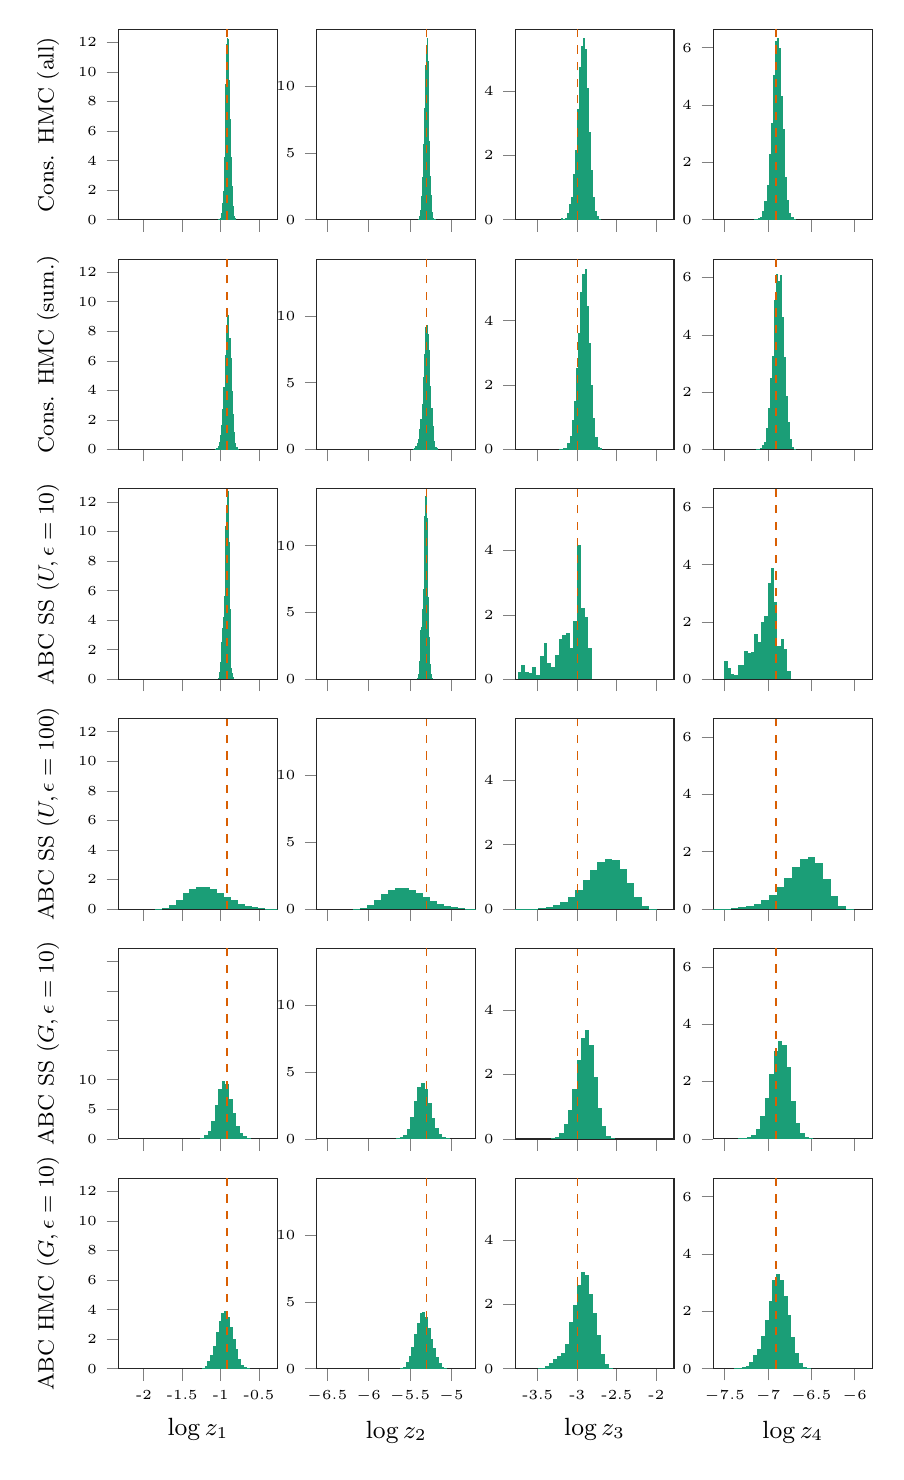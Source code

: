 % This file was created by matplotlib2tikz v0.6.11.
\begin{tikzpicture}

\definecolor{color1}{rgb}{0.851,0.373,0.008}
\definecolor{color0}{rgb}{0.106,0.62,0.467}

\begin{groupplot}[group style={group size=4 by 6, horizontal sep=5mm, vertical sep=5mm}, height=40mm, width=36mm]
\nextgroupplot[
ylabel={\footnotesize Cons. HMC (all)},
xmin=-2.33, xmax=-0.258,
ymin=0, ymax=12.878,
xtick={-2.5,-2,-1.5,-1,-0.5,0},
xticklabels={},
ytick={0,2,4,6,8,10,12,14},
yticklabels={0,2,4,6,8,10,12,14},
tick align=outside,
tick pos=left,
x grid style={white!80.0!black},
y grid style={white!80.0!black},
axis line style={lightgray!20.0!black},
every tick label/.append style={font=\tiny}
]
\draw[fill=color0,draw opacity=0] (axis cs:-1.031,0) rectangle (axis cs:-1.019,0.017);
\draw[fill=color0,draw opacity=0] (axis cs:-1.019,0) rectangle (axis cs:-1.007,0.042);
\draw[fill=color0,draw opacity=0] (axis cs:-1.007,0) rectangle (axis cs:-0.995,0.118);
\draw[fill=color0,draw opacity=0] (axis cs:-0.995,0) rectangle (axis cs:-0.983,0.454);
\draw[fill=color0,draw opacity=0] (axis cs:-0.983,0) rectangle (axis cs:-0.971,1.126);
\draw[fill=color0,draw opacity=0] (axis cs:-0.971,0) rectangle (axis cs:-0.959,1.908);
\draw[fill=color0,draw opacity=0] (axis cs:-0.959,0) rectangle (axis cs:-0.947,4.211);
\draw[fill=color0,draw opacity=0] (axis cs:-0.947,0) rectangle (axis cs:-0.935,6.422);
\draw[fill=color0,draw opacity=0] (axis cs:-0.935,0) rectangle (axis cs:-0.924,9.205);
\draw[fill=color0,draw opacity=0] (axis cs:-0.924,0) rectangle (axis cs:-0.912,11.886);
\draw[fill=color0,draw opacity=0] (axis cs:-0.912,0) rectangle (axis cs:-0.9,12.265);
\draw[fill=color0,draw opacity=0] (axis cs:-0.9,0) rectangle (axis cs:-0.888,12.197);
\draw[fill=color0,draw opacity=0] (axis cs:-0.888,0) rectangle (axis cs:-0.876,9.465);
\draw[fill=color0,draw opacity=0] (axis cs:-0.876,0) rectangle (axis cs:-0.864,6.826);
\draw[fill=color0,draw opacity=0] (axis cs:-0.864,0) rectangle (axis cs:-0.852,4.27);
\draw[fill=color0,draw opacity=0] (axis cs:-0.852,0) rectangle (axis cs:-0.84,2.295);
\draw[fill=color0,draw opacity=0] (axis cs:-0.84,0) rectangle (axis cs:-0.828,0.925);
\draw[fill=color0,draw opacity=0] (axis cs:-0.828,0) rectangle (axis cs:-0.816,0.277);
\draw[fill=color0,draw opacity=0] (axis cs:-0.816,0) rectangle (axis cs:-0.805,0.101);
\draw[fill=color0,draw opacity=0] (axis cs:-0.805,0) rectangle (axis cs:-0.793,0.05);
\addplot [semithick, color1, dashed, forget plot]
table {%
-0.916 0
-0.916 12.878
};
\nextgroupplot[
xmin=-6.625, xmax=-4.705,
ymin=0, ymax=14.241,
xtick={-7,-6.5,-6,-5.5,-5,-4.5},
xticklabels={},
tick align=outside,
tick pos=left,
x grid style={white!80.0!black},
axis line style={lightgray!20.0!black},
every tick label/.append style={font=\tiny}
]
\draw[fill=color0,draw opacity=0] (axis cs:-5.408,0) rectangle (axis cs:-5.397,0.027);
\draw[fill=color0,draw opacity=0] (axis cs:-5.397,0) rectangle (axis cs:-5.386,0.082);
\draw[fill=color0,draw opacity=0] (axis cs:-5.386,0) rectangle (axis cs:-5.375,0.281);
\draw[fill=color0,draw opacity=0] (axis cs:-5.375,0) rectangle (axis cs:-5.364,0.708);
\draw[fill=color0,draw opacity=0] (axis cs:-5.364,0) rectangle (axis cs:-5.353,1.743);
\draw[fill=color0,draw opacity=0] (axis cs:-5.353,0) rectangle (axis cs:-5.342,3.168);
\draw[fill=color0,draw opacity=0] (axis cs:-5.342,0) rectangle (axis cs:-5.331,5.638);
\draw[fill=color0,draw opacity=0] (axis cs:-5.331,0) rectangle (axis cs:-5.32,8.361);
\draw[fill=color0,draw opacity=0] (axis cs:-5.32,0) rectangle (axis cs:-5.309,11.584);
\draw[fill=color0,draw opacity=0] (axis cs:-5.309,0) rectangle (axis cs:-5.298,12.946);
\draw[fill=color0,draw opacity=0] (axis cs:-5.298,0) rectangle (axis cs:-5.287,13.563);
\draw[fill=color0,draw opacity=0] (axis cs:-5.287,0) rectangle (axis cs:-5.276,11.856);
\draw[fill=color0,draw opacity=0] (axis cs:-5.276,0) rectangle (axis cs:-5.265,8.951);
\draw[fill=color0,draw opacity=0] (axis cs:-5.265,0) rectangle (axis cs:-5.254,5.901);
\draw[fill=color0,draw opacity=0] (axis cs:-5.254,0) rectangle (axis cs:-5.243,3.277);
\draw[fill=color0,draw opacity=0] (axis cs:-5.243,0) rectangle (axis cs:-5.232,1.861);
\draw[fill=color0,draw opacity=0] (axis cs:-5.232,0) rectangle (axis cs:-5.221,0.599);
\draw[fill=color0,draw opacity=0] (axis cs:-5.221,0) rectangle (axis cs:-5.21,0.145);
\draw[fill=color0,draw opacity=0] (axis cs:-5.21,0) rectangle (axis cs:-5.199,0.064);
\draw[fill=color0,draw opacity=0] (axis cs:-5.199,0) rectangle (axis cs:-5.188,0.027);
\addplot [semithick, color1, dashed, forget plot]
table {%
-5.298 0
-5.298 14.241
};
\nextgroupplot[
xmin=-3.786, xmax=-1.775,
ymin=0, ymax=5.913,
xtick={-4,-3.5,-3,-2.5,-2,-1.5},
xticklabels={},
tick align=outside,
tick pos=left,
x grid style={white!80.0!black},
axis line style={lightgray!20.0!black},
 every tick label/.append style={font=\tiny}
]
\draw[fill=color0,draw opacity=0] (axis cs:-3.21,0) rectangle (axis cs:-3.184,0.039);
\draw[fill=color0,draw opacity=0] (axis cs:-3.184,0) rectangle (axis cs:-3.158,0.035);
\draw[fill=color0,draw opacity=0] (axis cs:-3.158,0) rectangle (axis cs:-3.133,0.043);
\draw[fill=color0,draw opacity=0] (axis cs:-3.133,0) rectangle (axis cs:-3.107,0.211);
\draw[fill=color0,draw opacity=0] (axis cs:-3.107,0) rectangle (axis cs:-3.082,0.477);
\draw[fill=color0,draw opacity=0] (axis cs:-3.082,0) rectangle (axis cs:-3.056,0.703);
\draw[fill=color0,draw opacity=0] (axis cs:-3.056,0) rectangle (axis cs:-3.031,1.427);
\draw[fill=color0,draw opacity=0] (axis cs:-3.031,0) rectangle (axis cs:-3.005,2.161);
\draw[fill=color0,draw opacity=0] (axis cs:-3.005,0) rectangle (axis cs:-2.979,3.432);
\draw[fill=color0,draw opacity=0] (axis cs:-2.979,0) rectangle (axis cs:-2.954,4.745);
\draw[fill=color0,draw opacity=0] (axis cs:-2.954,0) rectangle (axis cs:-2.928,5.393);
\draw[fill=color0,draw opacity=0] (axis cs:-2.928,0) rectangle (axis cs:-2.903,5.632);
\draw[fill=color0,draw opacity=0] (axis cs:-2.903,0) rectangle (axis cs:-2.877,5.288);
\draw[fill=color0,draw opacity=0] (axis cs:-2.877,0) rectangle (axis cs:-2.851,4.1);
\draw[fill=color0,draw opacity=0] (axis cs:-2.851,0) rectangle (axis cs:-2.826,2.736);
\draw[fill=color0,draw opacity=0] (axis cs:-2.826,0) rectangle (axis cs:-2.8,1.552);
\draw[fill=color0,draw opacity=0] (axis cs:-2.8,0) rectangle (axis cs:-2.775,0.692);
\draw[fill=color0,draw opacity=0] (axis cs:-2.775,0) rectangle (axis cs:-2.749,0.274);
\draw[fill=color0,draw opacity=0] (axis cs:-2.749,0) rectangle (axis cs:-2.724,0.117);
\draw[fill=color0,draw opacity=0] (axis cs:-2.724,0) rectangle (axis cs:-2.698,0.027);
\addplot [semithick, color1, dashed, forget plot]
table {%
-2.996 0
-2.996 5.913
};
\nextgroupplot[
xmin=-7.631, xmax=-5.796,
ymin=0, ymax=6.643,
xtick={-8,-7.5,-7,-6.5,-6,-5.5},
xticklabels={},
tick align=outside,
tick pos=left,
x grid style={white!80.0!black},
axis line style={lightgray!20.0!black},
 every tick label/.append style={font=\tiny}
]
\draw[fill=color0,draw opacity=0] (axis cs:-7.161,0) rectangle (axis cs:-7.137,0.012);
\draw[fill=color0,draw opacity=0] (axis cs:-7.137,0) rectangle (axis cs:-7.113,0.021);
\draw[fill=color0,draw opacity=0] (axis cs:-7.113,0) rectangle (axis cs:-7.089,0.058);
\draw[fill=color0,draw opacity=0] (axis cs:-7.089,0) rectangle (axis cs:-7.065,0.108);
\draw[fill=color0,draw opacity=0] (axis cs:-7.065,0) rectangle (axis cs:-7.041,0.291);
\draw[fill=color0,draw opacity=0] (axis cs:-7.041,0) rectangle (axis cs:-7.017,0.666);
\draw[fill=color0,draw opacity=0] (axis cs:-7.017,0) rectangle (axis cs:-6.993,1.199);
\draw[fill=color0,draw opacity=0] (axis cs:-6.993,0) rectangle (axis cs:-6.969,2.293);
\draw[fill=color0,draw opacity=0] (axis cs:-6.969,0) rectangle (axis cs:-6.945,3.371);
\draw[fill=color0,draw opacity=0] (axis cs:-6.945,0) rectangle (axis cs:-6.921,5.053);
\draw[fill=color0,draw opacity=0] (axis cs:-6.921,0) rectangle (axis cs:-6.897,6.222);
\draw[fill=color0,draw opacity=0] (axis cs:-6.897,0) rectangle (axis cs:-6.873,6.326);
\draw[fill=color0,draw opacity=0] (axis cs:-6.873,0) rectangle (axis cs:-6.849,6.002);
\draw[fill=color0,draw opacity=0] (axis cs:-6.849,0) rectangle (axis cs:-6.825,4.304);
\draw[fill=color0,draw opacity=0] (axis cs:-6.825,0) rectangle (axis cs:-6.801,3.163);
\draw[fill=color0,draw opacity=0] (axis cs:-6.801,0) rectangle (axis cs:-6.777,1.486);
\draw[fill=color0,draw opacity=0] (axis cs:-6.777,0) rectangle (axis cs:-6.753,0.703);
\draw[fill=color0,draw opacity=0] (axis cs:-6.753,0) rectangle (axis cs:-6.729,0.246);
\draw[fill=color0,draw opacity=0] (axis cs:-6.729,0) rectangle (axis cs:-6.705,0.083);
\draw[fill=color0,draw opacity=0] (axis cs:-6.705,0) rectangle (axis cs:-6.681,0.012);
\addplot [semithick, color1, dashed, forget plot]
table {%
-6.908 0
-6.908 6.643
};
\nextgroupplot[
ylabel={\footnotesize Cons. HMC (sum.)},
xmin=-2.33, xmax=-0.258,
ymin=0, ymax=12.878,
xtick={-2.5,-2,-1.5,-1,-0.5,0},
xticklabels={},
ytick={0,2,4,6,8,10,12,14},
yticklabels={0,2,4,6,8,10,12,14},
tick align=outside,
tick pos=left,
x grid style={white!80.0!black},
y grid style={white!80.0!black},
axis line style={lightgray!20.0!black},
 every tick label/.append style={font=\tiny}
]
\draw[fill=color0,draw opacity=0] (axis cs:-1.069,0) rectangle (axis cs:-1.053,0.059);
\draw[fill=color0,draw opacity=0] (axis cs:-1.053,0) rectangle (axis cs:-1.038,0.104);
\draw[fill=color0,draw opacity=0] (axis cs:-1.038,0) rectangle (axis cs:-1.023,0.228);
\draw[fill=color0,draw opacity=0] (axis cs:-1.023,0) rectangle (axis cs:-1.007,0.52);
\draw[fill=color0,draw opacity=0] (axis cs:-1.007,0) rectangle (axis cs:-0.992,0.982);
\draw[fill=color0,draw opacity=0] (axis cs:-0.992,0) rectangle (axis cs:-0.976,1.659);
\draw[fill=color0,draw opacity=0] (axis cs:-0.976,0) rectangle (axis cs:-0.961,2.719);
\draw[fill=color0,draw opacity=0] (axis cs:-0.961,0) rectangle (axis cs:-0.946,4.221);
\draw[fill=color0,draw opacity=0] (axis cs:-0.946,0) rectangle (axis cs:-0.93,6.4);
\draw[fill=color0,draw opacity=0] (axis cs:-0.93,0) rectangle (axis cs:-0.915,8.117);
\draw[fill=color0,draw opacity=0] (axis cs:-0.915,0) rectangle (axis cs:-0.9,9.041);
\draw[fill=color0,draw opacity=0] (axis cs:-0.9,0) rectangle (axis cs:-0.884,9.119);
\draw[fill=color0,draw opacity=0] (axis cs:-0.884,0) rectangle (axis cs:-0.869,7.571);
\draw[fill=color0,draw opacity=0] (axis cs:-0.869,0) rectangle (axis cs:-0.854,6.185);
\draw[fill=color0,draw opacity=0] (axis cs:-0.854,0) rectangle (axis cs:-0.838,3.929);
\draw[fill=color0,draw opacity=0] (axis cs:-0.838,0) rectangle (axis cs:-0.823,2.42);
\draw[fill=color0,draw opacity=0] (axis cs:-0.823,0) rectangle (axis cs:-0.807,1.19);
\draw[fill=color0,draw opacity=0] (axis cs:-0.807,0) rectangle (axis cs:-0.792,0.41);
\draw[fill=color0,draw opacity=0] (axis cs:-0.792,0) rectangle (axis cs:-0.777,0.163);
\draw[fill=color0,draw opacity=0] (axis cs:-0.777,0) rectangle (axis cs:-0.761,0.007);
\addplot [semithick, color1, dashed, forget plot]
table {%
-0.916 0
-0.916 12.878
};
\nextgroupplot[
xmin=-6.625, xmax=-4.705,
ymin=0, ymax=14.241,
xtick={-7,-6.5,-6,-5.5,-5,-4.5},
xticklabels={},
tick align=outside,
tick pos=left,
x grid style={white!80.0!black},
axis line style={lightgray!20.0!black},
 every tick label/.append style={font=\tiny}
]
\draw[fill=color0,draw opacity=0] (axis cs:-5.464,0) rectangle (axis cs:-5.449,0.06);
\draw[fill=color0,draw opacity=0] (axis cs:-5.449,0) rectangle (axis cs:-5.434,0.08);
\draw[fill=color0,draw opacity=0] (axis cs:-5.434,0) rectangle (axis cs:-5.419,0.233);
\draw[fill=color0,draw opacity=0] (axis cs:-5.419,0) rectangle (axis cs:-5.404,0.472);
\draw[fill=color0,draw opacity=0] (axis cs:-5.404,0) rectangle (axis cs:-5.389,0.791);
\draw[fill=color0,draw opacity=0] (axis cs:-5.389,0) rectangle (axis cs:-5.374,1.536);
\draw[fill=color0,draw opacity=0] (axis cs:-5.374,0) rectangle (axis cs:-5.359,2.288);
\draw[fill=color0,draw opacity=0] (axis cs:-5.359,0) rectangle (axis cs:-5.344,3.432);
\draw[fill=color0,draw opacity=0] (axis cs:-5.344,0) rectangle (axis cs:-5.329,5.434);
\draw[fill=color0,draw opacity=0] (axis cs:-5.329,0) rectangle (axis cs:-5.314,7.17);
\draw[fill=color0,draw opacity=0] (axis cs:-5.314,0) rectangle (axis cs:-5.299,9.125);
\draw[fill=color0,draw opacity=0] (axis cs:-5.299,0) rectangle (axis cs:-5.284,9.278);
\draw[fill=color0,draw opacity=0] (axis cs:-5.284,0) rectangle (axis cs:-5.269,8.64);
\draw[fill=color0,draw opacity=0] (axis cs:-5.269,0) rectangle (axis cs:-5.254,7.469);
\draw[fill=color0,draw opacity=0] (axis cs:-5.254,0) rectangle (axis cs:-5.239,4.722);
\draw[fill=color0,draw opacity=0] (axis cs:-5.239,0) rectangle (axis cs:-5.224,3.086);
\draw[fill=color0,draw opacity=0] (axis cs:-5.224,0) rectangle (axis cs:-5.208,1.769);
\draw[fill=color0,draw opacity=0] (axis cs:-5.208,0) rectangle (axis cs:-5.193,0.612);
\draw[fill=color0,draw opacity=0] (axis cs:-5.193,0) rectangle (axis cs:-5.178,0.213);
\draw[fill=color0,draw opacity=0] (axis cs:-5.178,0) rectangle (axis cs:-5.163,0.1);
\addplot [semithick, color1, dashed, forget plot]
table {%
-5.298 0
-5.298 14.241
};
\nextgroupplot[
xmin=-3.786, xmax=-1.775,
ymin=0, ymax=5.913,
xtick={-4,-3.5,-3,-2.5,-2,-1.5},
xticklabels={},
tick align=outside,
tick pos=left,
x grid style={white!80.0!black},
axis line style={lightgray!20.0!black},
 every tick label/.append style={font=\tiny}
]
\draw[fill=color0,draw opacity=0] (axis cs:-3.234,0) rectangle (axis cs:-3.207,0.011);
\draw[fill=color0,draw opacity=0] (axis cs:-3.207,0) rectangle (axis cs:-3.179,0.026);
\draw[fill=color0,draw opacity=0] (axis cs:-3.179,0) rectangle (axis cs:-3.152,0.033);
\draw[fill=color0,draw opacity=0] (axis cs:-3.152,0) rectangle (axis cs:-3.125,0.048);
\draw[fill=color0,draw opacity=0] (axis cs:-3.125,0) rectangle (axis cs:-3.097,0.208);
\draw[fill=color0,draw opacity=0] (axis cs:-3.097,0) rectangle (axis cs:-3.07,0.417);
\draw[fill=color0,draw opacity=0] (axis cs:-3.07,0) rectangle (axis cs:-3.043,0.932);
\draw[fill=color0,draw opacity=0] (axis cs:-3.043,0) rectangle (axis cs:-3.015,1.492);
\draw[fill=color0,draw opacity=0] (axis cs:-3.015,0) rectangle (axis cs:-2.988,2.523);
\draw[fill=color0,draw opacity=0] (axis cs:-2.988,0) rectangle (axis cs:-2.961,3.627);
\draw[fill=color0,draw opacity=0] (axis cs:-2.961,0) rectangle (axis cs:-2.933,4.892);
\draw[fill=color0,draw opacity=0] (axis cs:-2.933,0) rectangle (axis cs:-2.906,5.459);
\draw[fill=color0,draw opacity=0] (axis cs:-2.906,0) rectangle (axis cs:-2.879,5.609);
\draw[fill=color0,draw opacity=0] (axis cs:-2.879,0) rectangle (axis cs:-2.851,4.446);
\draw[fill=color0,draw opacity=0] (axis cs:-2.851,0) rectangle (axis cs:-2.824,3.313);
\draw[fill=color0,draw opacity=0] (axis cs:-2.824,0) rectangle (axis cs:-2.797,2.018);
\draw[fill=color0,draw opacity=0] (axis cs:-2.797,0) rectangle (axis cs:-2.769,0.991);
\draw[fill=color0,draw opacity=0] (axis cs:-2.769,0) rectangle (axis cs:-2.742,0.388);
\draw[fill=color0,draw opacity=0] (axis cs:-2.742,0) rectangle (axis cs:-2.715,0.091);
\draw[fill=color0,draw opacity=0] (axis cs:-2.715,0) rectangle (axis cs:-2.687,0.04);
\addplot [semithick, color1, dashed, forget plot]
table {%
-2.996 0
-2.996 5.913
};
\nextgroupplot[
xmin=-7.631, xmax=-5.796,
ymin=0, ymax=6.643,
xtick={-8,-7.5,-7,-6.5,-6,-5.5},
xticklabels={},
tick align=outside,
tick pos=left,
x grid style={white!80.0!black},
axis line style={lightgray!20.0!black},
 every tick label/.append style={font=\tiny}
]
\draw[fill=color0,draw opacity=0] (axis cs:-7.143,0) rectangle (axis cs:-7.12,0.021);
\draw[fill=color0,draw opacity=0] (axis cs:-7.12,0) rectangle (axis cs:-7.097,0.03);
\draw[fill=color0,draw opacity=0] (axis cs:-7.097,0) rectangle (axis cs:-7.073,0.069);
\draw[fill=color0,draw opacity=0] (axis cs:-7.073,0) rectangle (axis cs:-7.05,0.15);
\draw[fill=color0,draw opacity=0] (axis cs:-7.05,0) rectangle (axis cs:-7.027,0.258);
\draw[fill=color0,draw opacity=0] (axis cs:-7.027,0) rectangle (axis cs:-7.003,0.756);
\draw[fill=color0,draw opacity=0] (axis cs:-7.003,0) rectangle (axis cs:-6.98,1.448);
\draw[fill=color0,draw opacity=0] (axis cs:-6.98,0) rectangle (axis cs:-6.957,2.487);
\draw[fill=color0,draw opacity=0] (axis cs:-6.957,0) rectangle (axis cs:-6.934,3.269);
\draw[fill=color0,draw opacity=0] (axis cs:-6.934,0) rectangle (axis cs:-6.91,5.232);
\draw[fill=color0,draw opacity=0] (axis cs:-6.91,0) rectangle (axis cs:-6.887,6.121);
\draw[fill=color0,draw opacity=0] (axis cs:-6.887,0) rectangle (axis cs:-6.864,5.863);
\draw[fill=color0,draw opacity=0] (axis cs:-6.864,0) rectangle (axis cs:-6.84,6.091);
\draw[fill=color0,draw opacity=0] (axis cs:-6.84,0) rectangle (axis cs:-6.817,4.605);
\draw[fill=color0,draw opacity=0] (axis cs:-6.817,0) rectangle (axis cs:-6.794,3.239);
\draw[fill=color0,draw opacity=0] (axis cs:-6.794,0) rectangle (axis cs:-6.771,1.86);
\draw[fill=color0,draw opacity=0] (axis cs:-6.771,0) rectangle (axis cs:-6.747,0.975);
\draw[fill=color0,draw opacity=0] (axis cs:-6.747,0) rectangle (axis cs:-6.724,0.352);
\draw[fill=color0,draw opacity=0] (axis cs:-6.724,0) rectangle (axis cs:-6.701,0.094);
\draw[fill=color0,draw opacity=0] (axis cs:-6.701,0) rectangle (axis cs:-6.678,0.034);
\addplot [semithick, color1, dashed, forget plot]
table {%
-6.908 0
-6.908 6.643
};
\nextgroupplot[
ylabel={\footnotesize ABC SS $(U, \epsilon=10)$},
xmin=-2.33, xmax=-0.258,
ymin=0, ymax=12.878,
xtick={-2.5,-2,-1.5,-1,-0.5,0},
xticklabels={},
ytick={0,2,4,6,8,10,12,14},
yticklabels={0,2,4,6,8,10,12,14},
tick align=outside,
tick pos=left,
x grid style={white!80.0!black},
y grid style={white!80.0!black},
axis line style={lightgray!20.0!black},
 every tick label/.append style={font=\tiny}
]
\draw[fill=color0,draw opacity=0] (axis cs:-1.037,0) rectangle (axis cs:-1.026,0.06);
\draw[fill=color0,draw opacity=0] (axis cs:-1.026,0) rectangle (axis cs:-1.016,0.065);
\draw[fill=color0,draw opacity=0] (axis cs:-1.016,0) rectangle (axis cs:-1.005,0.488);
\draw[fill=color0,draw opacity=0] (axis cs:-1.005,0) rectangle (axis cs:-0.995,1.178);
\draw[fill=color0,draw opacity=0] (axis cs:-0.995,0) rectangle (axis cs:-0.985,2.492);
\draw[fill=color0,draw opacity=0] (axis cs:-0.985,0) rectangle (axis cs:-0.974,2.825);
\draw[fill=color0,draw opacity=0] (axis cs:-0.974,0) rectangle (axis cs:-0.964,3.45);
\draw[fill=color0,draw opacity=0] (axis cs:-0.964,0) rectangle (axis cs:-0.954,4.201);
\draw[fill=color0,draw opacity=0] (axis cs:-0.954,0) rectangle (axis cs:-0.943,5.661);
\draw[fill=color0,draw opacity=0] (axis cs:-0.943,0) rectangle (axis cs:-0.933,10.346);
\draw[fill=color0,draw opacity=0] (axis cs:-0.933,0) rectangle (axis cs:-0.922,11.413);
\draw[fill=color0,draw opacity=0] (axis cs:-0.922,0) rectangle (axis cs:-0.912,11.414);
\draw[fill=color0,draw opacity=0] (axis cs:-0.912,0) rectangle (axis cs:-0.902,12.513);
\draw[fill=color0,draw opacity=0] (axis cs:-0.902,0) rectangle (axis cs:-0.891,12.744);
\draw[fill=color0,draw opacity=0] (axis cs:-0.891,0) rectangle (axis cs:-0.881,9.275);
\draw[fill=color0,draw opacity=0] (axis cs:-0.881,0) rectangle (axis cs:-0.87,4.763);
\draw[fill=color0,draw opacity=0] (axis cs:-0.87,0) rectangle (axis cs:-0.86,2.01);
\draw[fill=color0,draw opacity=0] (axis cs:-0.86,0) rectangle (axis cs:-0.85,0.797);
\draw[fill=color0,draw opacity=0] (axis cs:-0.85,0) rectangle (axis cs:-0.839,0.43);
\draw[fill=color0,draw opacity=0] (axis cs:-0.839,0) rectangle (axis cs:-0.829,0.182);
\addplot [semithick, color1, dashed, forget plot]
table {%
-0.916 0
-0.916 12.878
};
\nextgroupplot[
xmin=-6.625, xmax=-4.705,
ymin=0, ymax=14.241,
xtick={-7,-6.5,-6,-5.5,-5,-4.5},
xticklabels={},
tick align=outside,
tick pos=left,
x grid style={white!80.0!black},
axis line style={lightgray!20.0!black},
 every tick label/.append style={font=\tiny}
]
\draw[fill=color0,draw opacity=0] (axis cs:-5.41,0) rectangle (axis cs:-5.4,0.1);
\draw[fill=color0,draw opacity=0] (axis cs:-5.4,0) rectangle (axis cs:-5.391,0.369);
\draw[fill=color0,draw opacity=0] (axis cs:-5.391,0) rectangle (axis cs:-5.382,1.389);
\draw[fill=color0,draw opacity=0] (axis cs:-5.382,0) rectangle (axis cs:-5.372,2.236);
\draw[fill=color0,draw opacity=0] (axis cs:-5.372,0) rectangle (axis cs:-5.363,3.713);
\draw[fill=color0,draw opacity=0] (axis cs:-5.363,0) rectangle (axis cs:-5.353,3.93);
\draw[fill=color0,draw opacity=0] (axis cs:-5.353,0) rectangle (axis cs:-5.344,5.248);
\draw[fill=color0,draw opacity=0] (axis cs:-5.344,0) rectangle (axis cs:-5.335,6.739);
\draw[fill=color0,draw opacity=0] (axis cs:-5.335,0) rectangle (axis cs:-5.325,9.888);
\draw[fill=color0,draw opacity=0] (axis cs:-5.325,0) rectangle (axis cs:-5.316,12.241);
\draw[fill=color0,draw opacity=0] (axis cs:-5.316,0) rectangle (axis cs:-5.307,13.728);
\draw[fill=color0,draw opacity=0] (axis cs:-5.307,0) rectangle (axis cs:-5.297,14.027);
\draw[fill=color0,draw opacity=0] (axis cs:-5.297,0) rectangle (axis cs:-5.288,12.054);
\draw[fill=color0,draw opacity=0] (axis cs:-5.288,0) rectangle (axis cs:-5.278,9.921);
\draw[fill=color0,draw opacity=0] (axis cs:-5.278,0) rectangle (axis cs:-5.269,6.14);
\draw[fill=color0,draw opacity=0] (axis cs:-5.269,0) rectangle (axis cs:-5.26,3.141);
\draw[fill=color0,draw opacity=0] (axis cs:-5.26,0) rectangle (axis cs:-5.25,1.179);
\draw[fill=color0,draw opacity=0] (axis cs:-5.25,0) rectangle (axis cs:-5.241,0.16);
\draw[fill=color0,draw opacity=0] (axis cs:-5.241,0) rectangle (axis cs:-5.232,0.381);
\draw[fill=color0,draw opacity=0] (axis cs:-5.232,0) rectangle (axis cs:-5.222,0.113);
\addplot [semithick, color1, dashed, forget plot]
table {%
-5.298 0
-5.298 14.241
};
\nextgroupplot[
xmin=-3.786, xmax=-1.775,
ymin=0, ymax=5.913,
xtick={-4,-3.5,-3,-2.5,-2,-1.5},
xticklabels={},
tick align=outside,
tick pos=left,
x grid style={white!80.0!black},
axis line style={lightgray!20.0!black},
 every tick label/.append style={font=\tiny}
]
\draw[fill=color0,draw opacity=0] (axis cs:-3.755,0) rectangle (axis cs:-3.708,0.227);
\draw[fill=color0,draw opacity=0] (axis cs:-3.708,0) rectangle (axis cs:-3.661,0.436);
\draw[fill=color0,draw opacity=0] (axis cs:-3.661,0) rectangle (axis cs:-3.613,0.23);
\draw[fill=color0,draw opacity=0] (axis cs:-3.613,0) rectangle (axis cs:-3.566,0.207);
\draw[fill=color0,draw opacity=0] (axis cs:-3.566,0) rectangle (axis cs:-3.519,0.376);
\draw[fill=color0,draw opacity=0] (axis cs:-3.519,0) rectangle (axis cs:-3.472,0.15);
\draw[fill=color0,draw opacity=0] (axis cs:-3.472,0) rectangle (axis cs:-3.425,0.715);
\draw[fill=color0,draw opacity=0] (axis cs:-3.425,0) rectangle (axis cs:-3.377,1.138);
\draw[fill=color0,draw opacity=0] (axis cs:-3.377,0) rectangle (axis cs:-3.33,0.5);
\draw[fill=color0,draw opacity=0] (axis cs:-3.33,0) rectangle (axis cs:-3.283,0.368);
\draw[fill=color0,draw opacity=0] (axis cs:-3.283,0) rectangle (axis cs:-3.236,0.749);
\draw[fill=color0,draw opacity=0] (axis cs:-3.236,0) rectangle (axis cs:-3.189,1.25);
\draw[fill=color0,draw opacity=0] (axis cs:-3.189,0) rectangle (axis cs:-3.141,1.367);
\draw[fill=color0,draw opacity=0] (axis cs:-3.141,0) rectangle (axis cs:-3.094,1.43);
\draw[fill=color0,draw opacity=0] (axis cs:-3.094,0) rectangle (axis cs:-3.047,0.975);
\draw[fill=color0,draw opacity=0] (axis cs:-3.047,0) rectangle (axis cs:-3.0,1.802);
\draw[fill=color0,draw opacity=0] (axis cs:-3.0,0) rectangle (axis cs:-2.952,4.173);
\draw[fill=color0,draw opacity=0] (axis cs:-2.952,0) rectangle (axis cs:-2.905,2.2);
\draw[fill=color0,draw opacity=0] (axis cs:-2.905,0) rectangle (axis cs:-2.858,1.934);
\draw[fill=color0,draw opacity=0] (axis cs:-2.858,0) rectangle (axis cs:-2.811,0.958);
\addplot [semithick, color1, dashed, forget plot]
table {%
-2.996 0
-2.996 5.913
};
\nextgroupplot[
xmin=-7.631, xmax=-5.796,
ymin=0, ymax=6.643,
xtick={-8,-7.5,-7,-6.5,-6,-5.5},
xticklabels={},
tick align=outside,
tick pos=left,
x grid style={white!80.0!black},
axis line style={lightgray!20.0!black},
 every tick label/.append style={font=\tiny}
]
\draw[fill=color0,draw opacity=0] (axis cs:-7.503,0) rectangle (axis cs:-7.465,0.649);
\draw[fill=color0,draw opacity=0] (axis cs:-7.465,0) rectangle (axis cs:-7.427,0.388);
\draw[fill=color0,draw opacity=0] (axis cs:-7.427,0) rectangle (axis cs:-7.388,0.175);
\draw[fill=color0,draw opacity=0] (axis cs:-7.388,0) rectangle (axis cs:-7.35,0.15);
\draw[fill=color0,draw opacity=0] (axis cs:-7.35,0) rectangle (axis cs:-7.312,0.487);
\draw[fill=color0,draw opacity=0] (axis cs:-7.312,0) rectangle (axis cs:-7.273,0.506);
\draw[fill=color0,draw opacity=0] (axis cs:-7.273,0) rectangle (axis cs:-7.235,0.99);
\draw[fill=color0,draw opacity=0] (axis cs:-7.235,0) rectangle (axis cs:-7.197,0.903);
\draw[fill=color0,draw opacity=0] (axis cs:-7.197,0) rectangle (axis cs:-7.159,0.958);
\draw[fill=color0,draw opacity=0] (axis cs:-7.159,0) rectangle (axis cs:-7.12,1.58);
\draw[fill=color0,draw opacity=0] (axis cs:-7.12,0) rectangle (axis cs:-7.082,1.284);
\draw[fill=color0,draw opacity=0] (axis cs:-7.082,0) rectangle (axis cs:-7.044,2.009);
\draw[fill=color0,draw opacity=0] (axis cs:-7.044,0) rectangle (axis cs:-7.006,2.201);
\draw[fill=color0,draw opacity=0] (axis cs:-7.006,0) rectangle (axis cs:-6.967,3.342);
\draw[fill=color0,draw opacity=0] (axis cs:-6.967,0) rectangle (axis cs:-6.929,3.898);
\draw[fill=color0,draw opacity=0] (axis cs:-6.929,0) rectangle (axis cs:-6.891,2.684);
\draw[fill=color0,draw opacity=0] (axis cs:-6.891,0) rectangle (axis cs:-6.852,1.175);
\draw[fill=color0,draw opacity=0] (axis cs:-6.852,0) rectangle (axis cs:-6.814,1.39);
\draw[fill=color0,draw opacity=0] (axis cs:-6.814,0) rectangle (axis cs:-6.776,1.061);
\draw[fill=color0,draw opacity=0] (axis cs:-6.776,0) rectangle (axis cs:-6.738,0.296);
\addplot [semithick, color1, dashed, forget plot]
table {%
-6.908 0
-6.908 6.643
};
\nextgroupplot[
ylabel={\footnotesize ABC SS $(U, \epsilon=100)$},
xmin=-2.33, xmax=-0.258,
ymin=0, ymax=12.878,
xtick={-2.5,-2,-1.5,-1,-0.5,0},
xticklabels={},
ytick={0,2,4,6,8,10,12,14},
yticklabels={0,2,4,6,8,10,12,14},
tick align=outside,
tick pos=left,
x grid style={white!80.0!black},
y grid style={white!80.0!black},
axis line style={lightgray!20.0!black},
 every tick label/.append style={font=\tiny}
]
\draw[fill=color0,draw opacity=0] (axis cs:-1.854,0) rectangle (axis cs:-1.764,0.006);
\draw[fill=color0,draw opacity=0] (axis cs:-1.764,0) rectangle (axis cs:-1.674,0.074);
\draw[fill=color0,draw opacity=0] (axis cs:-1.674,0) rectangle (axis cs:-1.584,0.279);
\draw[fill=color0,draw opacity=0] (axis cs:-1.584,0) rectangle (axis cs:-1.494,0.648);
\draw[fill=color0,draw opacity=0] (axis cs:-1.494,0) rectangle (axis cs:-1.404,1.06);
\draw[fill=color0,draw opacity=0] (axis cs:-1.404,0) rectangle (axis cs:-1.315,1.355);
\draw[fill=color0,draw opacity=0] (axis cs:-1.315,0) rectangle (axis cs:-1.225,1.475);
\draw[fill=color0,draw opacity=0] (axis cs:-1.225,0) rectangle (axis cs:-1.135,1.481);
\draw[fill=color0,draw opacity=0] (axis cs:-1.135,0) rectangle (axis cs:-1.045,1.334);
\draw[fill=color0,draw opacity=0] (axis cs:-1.045,0) rectangle (axis cs:-0.955,1.097);
\draw[fill=color0,draw opacity=0] (axis cs:-0.955,0) rectangle (axis cs:-0.865,0.846);
\draw[fill=color0,draw opacity=0] (axis cs:-0.865,0) rectangle (axis cs:-0.775,0.595);
\draw[fill=color0,draw opacity=0] (axis cs:-0.775,0) rectangle (axis cs:-0.685,0.369);
\draw[fill=color0,draw opacity=0] (axis cs:-0.685,0) rectangle (axis cs:-0.595,0.236);
\draw[fill=color0,draw opacity=0] (axis cs:-0.595,0) rectangle (axis cs:-0.505,0.13);
\draw[fill=color0,draw opacity=0] (axis cs:-0.505,0) rectangle (axis cs:-0.415,0.076);
\draw[fill=color0,draw opacity=0] (axis cs:-0.415,0) rectangle (axis cs:-0.325,0.033);
\draw[fill=color0,draw opacity=0] (axis cs:-0.325,0) rectangle (axis cs:-0.235,0.014);
\draw[fill=color0,draw opacity=0] (axis cs:-0.235,0) rectangle (axis cs:-0.145,0.004);
\draw[fill=color0,draw opacity=0] (axis cs:-0.145,0) rectangle (axis cs:-0.055,0.001);
\addplot [semithick, color1, dashed, forget plot]
table {%
-0.916 0
-0.916 12.878
};
\nextgroupplot[
xmin=-6.625, xmax=-4.705,
ymin=0, ymax=14.241,
xtick={-7,-6.5,-6,-5.5,-5,-4.5},
xticklabels={},
tick align=outside,
tick pos=left,
x grid style={white!80.0!black},
axis line style={lightgray!20.0!black},
 every tick label/.append style={font=\tiny}
]
\draw[fill=color0,draw opacity=0] (axis cs:-6.189,0) rectangle (axis cs:-6.105,0.006);
\draw[fill=color0,draw opacity=0] (axis cs:-6.105,0) rectangle (axis cs:-6.02,0.084);
\draw[fill=color0,draw opacity=0] (axis cs:-6.02,0) rectangle (axis cs:-5.936,0.307);
\draw[fill=color0,draw opacity=0] (axis cs:-5.936,0) rectangle (axis cs:-5.851,0.694);
\draw[fill=color0,draw opacity=0] (axis cs:-5.851,0) rectangle (axis cs:-5.767,1.131);
\draw[fill=color0,draw opacity=0] (axis cs:-5.767,0) rectangle (axis cs:-5.682,1.447);
\draw[fill=color0,draw opacity=0] (axis cs:-5.682,0) rectangle (axis cs:-5.598,1.573);
\draw[fill=color0,draw opacity=0] (axis cs:-5.598,0) rectangle (axis cs:-5.513,1.584);
\draw[fill=color0,draw opacity=0] (axis cs:-5.513,0) rectangle (axis cs:-5.429,1.442);
\draw[fill=color0,draw opacity=0] (axis cs:-5.429,0) rectangle (axis cs:-5.345,1.188);
\draw[fill=color0,draw opacity=0] (axis cs:-5.345,0) rectangle (axis cs:-5.26,0.913);
\draw[fill=color0,draw opacity=0] (axis cs:-5.26,0) rectangle (axis cs:-5.176,0.612);
\draw[fill=color0,draw opacity=0] (axis cs:-5.176,0) rectangle (axis cs:-5.091,0.376);
\draw[fill=color0,draw opacity=0] (axis cs:-5.091,0) rectangle (axis cs:-5.007,0.234);
\draw[fill=color0,draw opacity=0] (axis cs:-5.007,0) rectangle (axis cs:-4.922,0.134);
\draw[fill=color0,draw opacity=0] (axis cs:-4.922,0) rectangle (axis cs:-4.838,0.073);
\draw[fill=color0,draw opacity=0] (axis cs:-4.838,0) rectangle (axis cs:-4.753,0.027);
\draw[fill=color0,draw opacity=0] (axis cs:-4.753,0) rectangle (axis cs:-4.669,0.011);
\draw[fill=color0,draw opacity=0] (axis cs:-4.669,0) rectangle (axis cs:-4.585,0.003);
\draw[fill=color0,draw opacity=0] (axis cs:-4.585,0) rectangle (axis cs:-4.5,0.001);
\addplot [semithick, color1, dashed, forget plot]
table {%
-5.298 0
-5.298 14.241
};
\nextgroupplot[
xmin=-3.786, xmax=-1.775,
ymin=0, ymax=5.913,
xtick={-4,-3.5,-3,-2.5,-2,-1.5},
xticklabels={},
tick align=outside,
tick pos=left,
x grid style={white!80.0!black},
axis line style={lightgray!20.0!black},
 every tick label/.append style={font=\tiny}
]
\draw[fill=color0,draw opacity=0] (axis cs:-3.868,0) rectangle (axis cs:-3.775,0.001);
\draw[fill=color0,draw opacity=0] (axis cs:-3.775,0) rectangle (axis cs:-3.681,0.002);
\draw[fill=color0,draw opacity=0] (axis cs:-3.681,0) rectangle (axis cs:-3.587,0.004);
\draw[fill=color0,draw opacity=0] (axis cs:-3.587,0) rectangle (axis cs:-3.494,0.015);
\draw[fill=color0,draw opacity=0] (axis cs:-3.494,0) rectangle (axis cs:-3.4,0.037);
\draw[fill=color0,draw opacity=0] (axis cs:-3.4,0) rectangle (axis cs:-3.306,0.069);
\draw[fill=color0,draw opacity=0] (axis cs:-3.306,0) rectangle (axis cs:-3.213,0.129);
\draw[fill=color0,draw opacity=0] (axis cs:-3.213,0) rectangle (axis cs:-3.119,0.235);
\draw[fill=color0,draw opacity=0] (axis cs:-3.119,0) rectangle (axis cs:-3.025,0.383);
\draw[fill=color0,draw opacity=0] (axis cs:-3.025,0) rectangle (axis cs:-2.932,0.609);
\draw[fill=color0,draw opacity=0] (axis cs:-2.932,0) rectangle (axis cs:-2.838,0.892);
\draw[fill=color0,draw opacity=0] (axis cs:-2.838,0) rectangle (axis cs:-2.744,1.205);
\draw[fill=color0,draw opacity=0] (axis cs:-2.744,0) rectangle (axis cs:-2.651,1.451);
\draw[fill=color0,draw opacity=0] (axis cs:-2.651,0) rectangle (axis cs:-2.557,1.572);
\draw[fill=color0,draw opacity=0] (axis cs:-2.557,0) rectangle (axis cs:-2.463,1.516);
\draw[fill=color0,draw opacity=0] (axis cs:-2.463,0) rectangle (axis cs:-2.37,1.257);
\draw[fill=color0,draw opacity=0] (axis cs:-2.37,0) rectangle (axis cs:-2.276,0.815);
\draw[fill=color0,draw opacity=0] (axis cs:-2.276,0) rectangle (axis cs:-2.182,0.376);
\draw[fill=color0,draw opacity=0] (axis cs:-2.182,0) rectangle (axis cs:-2.088,0.096);
\draw[fill=color0,draw opacity=0] (axis cs:-2.088,0) rectangle (axis cs:-1.995,0.011);
\addplot [semithick, color1, dashed, forget plot]
table {%
-2.996 0
-2.996 5.913
};
\nextgroupplot[
xmin=-7.631, xmax=-5.796,
ymin=0, ymax=6.643,
xtick={-8,-7.5,-7,-6.5,-6,-5.5},
xticklabels={},
tick align=outside,
tick pos=left,
x grid style={white!80.0!black},
axis line style={lightgray!20.0!black},
 every tick label/.append style={font=\tiny}
]
\draw[fill=color0,draw opacity=0] (axis cs:-7.79,0) rectangle (axis cs:-7.701,0.0);
\draw[fill=color0,draw opacity=0] (axis cs:-7.701,0) rectangle (axis cs:-7.612,0.003);
\draw[fill=color0,draw opacity=0] (axis cs:-7.612,0) rectangle (axis cs:-7.523,0.007);
\draw[fill=color0,draw opacity=0] (axis cs:-7.523,0) rectangle (axis cs:-7.433,0.013);
\draw[fill=color0,draw opacity=0] (axis cs:-7.433,0) rectangle (axis cs:-7.344,0.03);
\draw[fill=color0,draw opacity=0] (axis cs:-7.344,0) rectangle (axis cs:-7.255,0.055);
\draw[fill=color0,draw opacity=0] (axis cs:-7.255,0) rectangle (axis cs:-7.166,0.102);
\draw[fill=color0,draw opacity=0] (axis cs:-7.166,0) rectangle (axis cs:-7.077,0.171);
\draw[fill=color0,draw opacity=0] (axis cs:-7.077,0) rectangle (axis cs:-6.988,0.305);
\draw[fill=color0,draw opacity=0] (axis cs:-6.988,0) rectangle (axis cs:-6.899,0.486);
\draw[fill=color0,draw opacity=0] (axis cs:-6.899,0) rectangle (axis cs:-6.81,0.762);
\draw[fill=color0,draw opacity=0] (axis cs:-6.81,0) rectangle (axis cs:-6.721,1.075);
\draw[fill=color0,draw opacity=0] (axis cs:-6.721,0) rectangle (axis cs:-6.632,1.454);
\draw[fill=color0,draw opacity=0] (axis cs:-6.632,0) rectangle (axis cs:-6.543,1.733);
\draw[fill=color0,draw opacity=0] (axis cs:-6.543,0) rectangle (axis cs:-6.454,1.811);
\draw[fill=color0,draw opacity=0] (axis cs:-6.454,0) rectangle (axis cs:-6.365,1.597);
\draw[fill=color0,draw opacity=0] (axis cs:-6.365,0) rectangle (axis cs:-6.276,1.051);
\draw[fill=color0,draw opacity=0] (axis cs:-6.276,0) rectangle (axis cs:-6.187,0.461);
\draw[fill=color0,draw opacity=0] (axis cs:-6.187,0) rectangle (axis cs:-6.098,0.104);
\draw[fill=color0,draw opacity=0] (axis cs:-6.098,0) rectangle (axis cs:-6.009,0.008);
\addplot [semithick, color1, dashed, forget plot]
table {%
-6.908 0
-6.908 6.643
};
\nextgroupplot[
ylabel={\footnotesize ABC SS $(G, \epsilon=10)$},
xmin=-2.33, xmax=-0.258,
ymin=0, ymax=12.878,
xtick={-2.5,-2,-1.5,-1,-0.5,0},
xticklabels={},
ytick={0,2,4,6,8,10,12,14},
yticklabels={0,5,10,,,,,},
tick align=outside,
tick pos=left,
x grid style={white!80.0!black},
y grid style={white!80.0!black},
axis line style={lightgray!20.0!black},
 every tick label/.append style={font=\tiny}
]
\draw[fill=color0,draw opacity=0] (axis cs:-1.449,0) rectangle (axis cs:-1.402,0.003);
\draw[fill=color0,draw opacity=0] (axis cs:-1.402,0) rectangle (axis cs:-1.356,0.004);
\draw[fill=color0,draw opacity=0] (axis cs:-1.356,0) rectangle (axis cs:-1.309,0.002);
\draw[fill=color0,draw opacity=0] (axis cs:-1.309,0) rectangle (axis cs:-1.262,0.018);
\draw[fill=color0,draw opacity=0] (axis cs:-1.262,0) rectangle (axis cs:-1.216,0.073);
\draw[fill=color0,draw opacity=0] (axis cs:-1.216,0) rectangle (axis cs:-1.169,0.233);
\draw[fill=color0,draw opacity=0] (axis cs:-1.169,0) rectangle (axis cs:-1.122,0.533);
\draw[fill=color0,draw opacity=0] (axis cs:-1.122,0) rectangle (axis cs:-1.075,1.227);
\draw[fill=color0,draw opacity=0] (axis cs:-1.075,0) rectangle (axis cs:-1.029,2.302);
\draw[fill=color0,draw opacity=0] (axis cs:-1.029,0) rectangle (axis cs:-0.982,3.392);
\draw[fill=color0,draw opacity=0] (axis cs:-0.982,0) rectangle (axis cs:-0.935,3.892);
\draw[fill=color0,draw opacity=0] (axis cs:-0.935,0) rectangle (axis cs:-0.888,3.71);
\draw[fill=color0,draw opacity=0] (axis cs:-0.888,0) rectangle (axis cs:-0.842,2.692);
\draw[fill=color0,draw opacity=0] (axis cs:-0.842,0) rectangle (axis cs:-0.795,1.747);
\draw[fill=color0,draw opacity=0] (axis cs:-0.795,0) rectangle (axis cs:-0.748,0.894);
\draw[fill=color0,draw opacity=0] (axis cs:-0.748,0) rectangle (axis cs:-0.702,0.424);
\draw[fill=color0,draw opacity=0] (axis cs:-0.702,0) rectangle (axis cs:-0.655,0.168);
\draw[fill=color0,draw opacity=0] (axis cs:-0.655,0) rectangle (axis cs:-0.608,0.068);
\draw[fill=color0,draw opacity=0] (axis cs:-0.608,0) rectangle (axis cs:-0.561,0.019);
\draw[fill=color0,draw opacity=0] (axis cs:-0.561,0) rectangle (axis cs:-0.515,0.004);
\addplot [semithick, color1, dashed, forget plot]
table {%
-0.916 0
-0.916 12.878
};
\nextgroupplot[
xmin=-6.625, xmax=-4.705,
ymin=0, ymax=14.241,
xtick={-7,-6.5,-6,-5.5,-5,-4.5},
xticklabels={},
tick align=outside,
tick pos=left,
x grid style={white!80.0!black},
axis line style={lightgray!20.0!black},
 every tick label/.append style={font=\tiny}
]
\draw[fill=color0,draw opacity=0] (axis cs:-5.798,0) rectangle (axis cs:-5.754,0.005);
\draw[fill=color0,draw opacity=0] (axis cs:-5.754,0) rectangle (axis cs:-5.711,0.003);
\draw[fill=color0,draw opacity=0] (axis cs:-5.711,0) rectangle (axis cs:-5.668,0.005);
\draw[fill=color0,draw opacity=0] (axis cs:-5.668,0) rectangle (axis cs:-5.625,0.032);
\draw[fill=color0,draw opacity=0] (axis cs:-5.625,0) rectangle (axis cs:-5.582,0.106);
\draw[fill=color0,draw opacity=0] (axis cs:-5.582,0) rectangle (axis cs:-5.539,0.315);
\draw[fill=color0,draw opacity=0] (axis cs:-5.539,0) rectangle (axis cs:-5.495,0.726);
\draw[fill=color0,draw opacity=0] (axis cs:-5.495,0) rectangle (axis cs:-5.452,1.62);
\draw[fill=color0,draw opacity=0] (axis cs:-5.452,0) rectangle (axis cs:-5.409,2.822);
\draw[fill=color0,draw opacity=0] (axis cs:-5.409,0) rectangle (axis cs:-5.366,3.847);
\draw[fill=color0,draw opacity=0] (axis cs:-5.366,0) rectangle (axis cs:-5.323,4.2);
\draw[fill=color0,draw opacity=0] (axis cs:-5.323,0) rectangle (axis cs:-5.279,3.765);
\draw[fill=color0,draw opacity=0] (axis cs:-5.279,0) rectangle (axis cs:-5.236,2.668);
\draw[fill=color0,draw opacity=0] (axis cs:-5.236,0) rectangle (axis cs:-5.193,1.599);
\draw[fill=color0,draw opacity=0] (axis cs:-5.193,0) rectangle (axis cs:-5.15,0.846);
\draw[fill=color0,draw opacity=0] (axis cs:-5.15,0) rectangle (axis cs:-5.107,0.375);
\draw[fill=color0,draw opacity=0] (axis cs:-5.107,0) rectangle (axis cs:-5.063,0.137);
\draw[fill=color0,draw opacity=0] (axis cs:-5.063,0) rectangle (axis cs:-5.02,0.065);
\draw[fill=color0,draw opacity=0] (axis cs:-5.02,0) rectangle (axis cs:-4.977,0.014);
\draw[fill=color0,draw opacity=0] (axis cs:-4.977,0) rectangle (axis cs:-4.934,0.003);
\addplot [semithick, color1, dashed, forget plot]
table {%
-5.298 0
-5.298 14.241
};
\nextgroupplot[
xmin=-3.786, xmax=-1.775,
ymin=0, ymax=5.913,
xtick={-4,-3.5,-3,-2.5,-2,-1.5},
xticklabels={},
tick align=outside,
tick pos=left,
x grid style={white!80.0!black},
axis line style={lightgray!20.0!black},
 every tick label/.append style={font=\tiny}
]
\draw[fill=color0,draw opacity=0] (axis cs:-3.494,0) rectangle (axis cs:-3.44,0.005);
\draw[fill=color0,draw opacity=0] (axis cs:-3.44,0) rectangle (axis cs:-3.386,0.012);
\draw[fill=color0,draw opacity=0] (axis cs:-3.386,0) rectangle (axis cs:-3.332,0.006);
\draw[fill=color0,draw opacity=0] (axis cs:-3.332,0) rectangle (axis cs:-3.278,0.035);
\draw[fill=color0,draw opacity=0] (axis cs:-3.278,0) rectangle (axis cs:-3.224,0.072);
\draw[fill=color0,draw opacity=0] (axis cs:-3.224,0) rectangle (axis cs:-3.17,0.18);
\draw[fill=color0,draw opacity=0] (axis cs:-3.17,0) rectangle (axis cs:-3.116,0.453);
\draw[fill=color0,draw opacity=0] (axis cs:-3.116,0) rectangle (axis cs:-3.062,0.9);
\draw[fill=color0,draw opacity=0] (axis cs:-3.062,0) rectangle (axis cs:-3.008,1.557);
\draw[fill=color0,draw opacity=0] (axis cs:-3.008,0) rectangle (axis cs:-2.954,2.454);
\draw[fill=color0,draw opacity=0] (axis cs:-2.954,0) rectangle (axis cs:-2.9,3.13);
\draw[fill=color0,draw opacity=0] (axis cs:-2.9,0) rectangle (axis cs:-2.846,3.369);
\draw[fill=color0,draw opacity=0] (axis cs:-2.846,0) rectangle (axis cs:-2.792,2.93);
\draw[fill=color0,draw opacity=0] (axis cs:-2.792,0) rectangle (axis cs:-2.738,1.916);
\draw[fill=color0,draw opacity=0] (axis cs:-2.738,0) rectangle (axis cs:-2.684,0.954);
\draw[fill=color0,draw opacity=0] (axis cs:-2.684,0) rectangle (axis cs:-2.63,0.404);
\draw[fill=color0,draw opacity=0] (axis cs:-2.63,0) rectangle (axis cs:-2.576,0.104);
\draw[fill=color0,draw opacity=0] (axis cs:-2.576,0) rectangle (axis cs:-2.522,0.026);
\draw[fill=color0,draw opacity=0] (axis cs:-2.522,0) rectangle (axis cs:-2.468,0.008);
\draw[fill=color0,draw opacity=0] (axis cs:-2.468,0) rectangle (axis cs:-2.414,0.003);
\addplot [semithick, color1, dashed, forget plot]
table {%
-2.996 0
-2.996 5.913
};
\nextgroupplot[
xmin=-7.631, xmax=-5.796,
ymin=0, ymax=6.643,
xtick={-8,-7.5,-7,-6.5,-6,-5.5},
xticklabels={},
tick align=outside,
tick pos=left,
x grid style={white!80.0!black},
axis line style={lightgray!20.0!black},
 every tick label/.append style={font=\tiny}
]
\draw[fill=color0,draw opacity=0] (axis cs:-7.448,0) rectangle (axis cs:-7.397,0.001);
\draw[fill=color0,draw opacity=0] (axis cs:-7.397,0) rectangle (axis cs:-7.346,0.005);
\draw[fill=color0,draw opacity=0] (axis cs:-7.346,0) rectangle (axis cs:-7.295,0.013);
\draw[fill=color0,draw opacity=0] (axis cs:-7.295,0) rectangle (axis cs:-7.244,0.026);
\draw[fill=color0,draw opacity=0] (axis cs:-7.244,0) rectangle (axis cs:-7.192,0.069);
\draw[fill=color0,draw opacity=0] (axis cs:-7.192,0) rectangle (axis cs:-7.141,0.147);
\draw[fill=color0,draw opacity=0] (axis cs:-7.141,0) rectangle (axis cs:-7.09,0.351);
\draw[fill=color0,draw opacity=0] (axis cs:-7.09,0) rectangle (axis cs:-7.039,0.785);
\draw[fill=color0,draw opacity=0] (axis cs:-7.039,0) rectangle (axis cs:-6.987,1.442);
\draw[fill=color0,draw opacity=0] (axis cs:-6.987,0) rectangle (axis cs:-6.936,2.261);
\draw[fill=color0,draw opacity=0] (axis cs:-6.936,0) rectangle (axis cs:-6.885,3.055);
\draw[fill=color0,draw opacity=0] (axis cs:-6.885,0) rectangle (axis cs:-6.834,3.419);
\draw[fill=color0,draw opacity=0] (axis cs:-6.834,0) rectangle (axis cs:-6.782,3.288);
\draw[fill=color0,draw opacity=0] (axis cs:-6.782,0) rectangle (axis cs:-6.731,2.503);
\draw[fill=color0,draw opacity=0] (axis cs:-6.731,0) rectangle (axis cs:-6.68,1.316);
\draw[fill=color0,draw opacity=0] (axis cs:-6.68,0) rectangle (axis cs:-6.629,0.567);
\draw[fill=color0,draw opacity=0] (axis cs:-6.629,0) rectangle (axis cs:-6.578,0.198);
\draw[fill=color0,draw opacity=0] (axis cs:-6.578,0) rectangle (axis cs:-6.526,0.057);
\draw[fill=color0,draw opacity=0] (axis cs:-6.526,0) rectangle (axis cs:-6.475,0.012);
\draw[fill=color0,draw opacity=0] (axis cs:-6.475,0) rectangle (axis cs:-6.424,0.007);
\addplot [semithick, color1, dashed, forget plot]
table {%
-6.908 0
-6.908 6.643
};
\nextgroupplot[
xlabel={\small $\log z_1$},
ylabel={\footnotesize ABC HMC $(G, \epsilon=10)$},
xmin=-2.33, xmax=-0.258,
ymin=0, ymax=12.878,
xtick={-2.5,-2,-1.5,-1,-0.5,0},
xticklabels={-2.5,-2,-1.5,-1,-0.5,0},
ytick={0,2,4,6,8,10,12,14},
yticklabels={0,2,4,6,8,10,12,14},
tick align=outside,
tick pos=left,
x grid style={white!80.0!black},
y grid style={white!80.0!black},
axis line style={lightgray!20.0!black},
 every tick label/.append style={font=\tiny}
]
\draw[fill=color0,draw opacity=0] (axis cs:-1.318,0) rectangle (axis cs:-1.281,0.008);
\draw[fill=color0,draw opacity=0] (axis cs:-1.281,0) rectangle (axis cs:-1.244,0.007);
\draw[fill=color0,draw opacity=0] (axis cs:-1.244,0) rectangle (axis cs:-1.208,0.038);
\draw[fill=color0,draw opacity=0] (axis cs:-1.208,0) rectangle (axis cs:-1.171,0.152);
\draw[fill=color0,draw opacity=0] (axis cs:-1.171,0) rectangle (axis cs:-1.134,0.5);
\draw[fill=color0,draw opacity=0] (axis cs:-1.134,0) rectangle (axis cs:-1.097,0.947);
\draw[fill=color0,draw opacity=0] (axis cs:-1.097,0) rectangle (axis cs:-1.061,1.52);
\draw[fill=color0,draw opacity=0] (axis cs:-1.061,0) rectangle (axis cs:-1.024,2.462);
\draw[fill=color0,draw opacity=0] (axis cs:-1.024,0) rectangle (axis cs:-0.987,3.257);
\draw[fill=color0,draw opacity=0] (axis cs:-0.987,0) rectangle (axis cs:-0.951,3.741);
\draw[fill=color0,draw opacity=0] (axis cs:-0.951,0) rectangle (axis cs:-0.914,3.926);
\draw[fill=color0,draw opacity=0] (axis cs:-0.914,0) rectangle (axis cs:-0.877,3.508);
\draw[fill=color0,draw opacity=0] (axis cs:-0.877,0) rectangle (axis cs:-0.841,2.815);
\draw[fill=color0,draw opacity=0] (axis cs:-0.841,0) rectangle (axis cs:-0.804,1.977);
\draw[fill=color0,draw opacity=0] (axis cs:-0.804,0) rectangle (axis cs:-0.767,1.31);
\draw[fill=color0,draw opacity=0] (axis cs:-0.767,0) rectangle (axis cs:-0.73,0.658);
\draw[fill=color0,draw opacity=0] (axis cs:-0.73,0) rectangle (axis cs:-0.694,0.273);
\draw[fill=color0,draw opacity=0] (axis cs:-0.694,0) rectangle (axis cs:-0.657,0.114);
\draw[fill=color0,draw opacity=0] (axis cs:-0.657,0) rectangle (axis cs:-0.62,0.034);
\draw[fill=color0,draw opacity=0] (axis cs:-0.62,0) rectangle (axis cs:-0.584,0.008);
\addplot [semithick, color1, dashed, forget plot]
table {%
-0.916 0
-0.916 12.878
};
\nextgroupplot[
xlabel={\small $\log z_2$},
xmin=-6.625, xmax=-4.705,
ymin=0, ymax=14.241,
tick align=outside,
tick pos=left,
x grid style={white!80.0!black},
axis line style={lightgray!20.0!black},
 every tick label/.append style={font=\tiny}
]
\draw[fill=color0,draw opacity=0] (axis cs:-5.683,0) rectangle (axis cs:-5.65,0.007);
\draw[fill=color0,draw opacity=0] (axis cs:-5.65,0) rectangle (axis cs:-5.617,0.011);
\draw[fill=color0,draw opacity=0] (axis cs:-5.617,0) rectangle (axis cs:-5.583,0.039);
\draw[fill=color0,draw opacity=0] (axis cs:-5.583,0) rectangle (axis cs:-5.55,0.153);
\draw[fill=color0,draw opacity=0] (axis cs:-5.55,0) rectangle (axis cs:-5.516,0.502);
\draw[fill=color0,draw opacity=0] (axis cs:-5.516,0) rectangle (axis cs:-5.483,0.982);
\draw[fill=color0,draw opacity=0] (axis cs:-5.483,0) rectangle (axis cs:-5.45,1.585);
\draw[fill=color0,draw opacity=0] (axis cs:-5.45,0) rectangle (axis cs:-5.416,2.626);
\draw[fill=color0,draw opacity=0] (axis cs:-5.416,0) rectangle (axis cs:-5.383,3.448);
\draw[fill=color0,draw opacity=0] (axis cs:-5.383,0) rectangle (axis cs:-5.349,4.147);
\draw[fill=color0,draw opacity=0] (axis cs:-5.349,0) rectangle (axis cs:-5.316,4.217);
\draw[fill=color0,draw opacity=0] (axis cs:-5.316,0) rectangle (axis cs:-5.283,3.887);
\draw[fill=color0,draw opacity=0] (axis cs:-5.283,0) rectangle (axis cs:-5.249,3.047);
\draw[fill=color0,draw opacity=0] (axis cs:-5.249,0) rectangle (axis cs:-5.216,2.236);
\draw[fill=color0,draw opacity=0] (axis cs:-5.216,0) rectangle (axis cs:-5.182,1.524);
\draw[fill=color0,draw opacity=0] (axis cs:-5.182,0) rectangle (axis cs:-5.149,0.903);
\draw[fill=color0,draw opacity=0] (axis cs:-5.149,0) rectangle (axis cs:-5.115,0.407);
\draw[fill=color0,draw opacity=0] (axis cs:-5.115,0) rectangle (axis cs:-5.082,0.151);
\draw[fill=color0,draw opacity=0] (axis cs:-5.082,0) rectangle (axis cs:-5.049,0.051);
\draw[fill=color0,draw opacity=0] (axis cs:-5.049,0) rectangle (axis cs:-5.015,0.009);
\addplot [semithick, color1, dashed, forget plot]
table {%
-5.298 0
-5.298 14.241
};
\nextgroupplot[
xlabel={\small$\log z_3$},
xmin=-3.786, xmax=-1.775,
ymin=0, ymax=5.913,
xtick={-4,-3.5,-3,-2.5,-2,-1.5},
xticklabels={-4,-3.5,-3,-2.5,-2,-1.5},
tick align=outside,
tick pos=left,
x grid style={white!80.0!black},
axis line style={lightgray!20.0!black},
 every tick label/.append style={font=\tiny}
]
\draw[fill=color0,draw opacity=0] (axis cs:-3.551,0) rectangle (axis cs:-3.501,0.007);
\draw[fill=color0,draw opacity=0] (axis cs:-3.501,0) rectangle (axis cs:-3.451,0.019);
\draw[fill=color0,draw opacity=0] (axis cs:-3.451,0) rectangle (axis cs:-3.401,0.036);
\draw[fill=color0,draw opacity=0] (axis cs:-3.401,0) rectangle (axis cs:-3.351,0.088);
\draw[fill=color0,draw opacity=0] (axis cs:-3.351,0) rectangle (axis cs:-3.301,0.171);
\draw[fill=color0,draw opacity=0] (axis cs:-3.301,0) rectangle (axis cs:-3.251,0.306);
\draw[fill=color0,draw opacity=0] (axis cs:-3.251,0) rectangle (axis cs:-3.201,0.406);
\draw[fill=color0,draw opacity=0] (axis cs:-3.201,0) rectangle (axis cs:-3.15,0.484);
\draw[fill=color0,draw opacity=0] (axis cs:-3.15,0) rectangle (axis cs:-3.1,0.762);
\draw[fill=color0,draw opacity=0] (axis cs:-3.1,0) rectangle (axis cs:-3.05,1.447);
\draw[fill=color0,draw opacity=0] (axis cs:-3.05,0) rectangle (axis cs:-3.0,1.976);
\draw[fill=color0,draw opacity=0] (axis cs:-3.0,0) rectangle (axis cs:-2.95,2.603);
\draw[fill=color0,draw opacity=0] (axis cs:-2.95,0) rectangle (axis cs:-2.9,3.002);
\draw[fill=color0,draw opacity=0] (axis cs:-2.9,0) rectangle (axis cs:-2.85,2.918);
\draw[fill=color0,draw opacity=0] (axis cs:-2.85,0) rectangle (axis cs:-2.8,2.335);
\draw[fill=color0,draw opacity=0] (axis cs:-2.8,0) rectangle (axis cs:-2.749,1.719);
\draw[fill=color0,draw opacity=0] (axis cs:-2.749,0) rectangle (axis cs:-2.699,1.048);
\draw[fill=color0,draw opacity=0] (axis cs:-2.699,0) rectangle (axis cs:-2.649,0.443);
\draw[fill=color0,draw opacity=0] (axis cs:-2.649,0) rectangle (axis cs:-2.599,0.148);
\draw[fill=color0,draw opacity=0] (axis cs:-2.599,0) rectangle (axis cs:-2.549,0.037);
\addplot [semithick, color1, dashed, forget plot]
table {%
-2.996 0
-2.996 5.913
};
\nextgroupplot[
xlabel={\small $\log z_4$},
xmin=-7.631, xmax=-5.796,
ymin=0, ymax=6.643,
tick align=outside,
tick pos=left,
x grid style={white!80.0!black},
axis line style={lightgray!20.0!black},
every tick label/.append style={font=\tiny}
]
\draw[fill=color0,draw opacity=0] (axis cs:-7.393,0) rectangle (axis cs:-7.348,0.005);
\draw[fill=color0,draw opacity=0] (axis cs:-7.348,0) rectangle (axis cs:-7.304,0.023);
\draw[fill=color0,draw opacity=0] (axis cs:-7.304,0) rectangle (axis cs:-7.26,0.042);
\draw[fill=color0,draw opacity=0] (axis cs:-7.26,0) rectangle (axis cs:-7.216,0.099);
\draw[fill=color0,draw opacity=0] (axis cs:-7.216,0) rectangle (axis cs:-7.171,0.241);
\draw[fill=color0,draw opacity=0] (axis cs:-7.171,0) rectangle (axis cs:-7.127,0.485);
\draw[fill=color0,draw opacity=0] (axis cs:-7.127,0) rectangle (axis cs:-7.083,0.679);
\draw[fill=color0,draw opacity=0] (axis cs:-7.083,0) rectangle (axis cs:-7.039,1.125);
\draw[fill=color0,draw opacity=0] (axis cs:-7.039,0) rectangle (axis cs:-6.994,1.68);
\draw[fill=color0,draw opacity=0] (axis cs:-6.994,0) rectangle (axis cs:-6.95,2.367);
\draw[fill=color0,draw opacity=0] (axis cs:-6.95,0) rectangle (axis cs:-6.906,3.091);
\draw[fill=color0,draw opacity=0] (axis cs:-6.906,0) rectangle (axis cs:-6.862,3.316);
\draw[fill=color0,draw opacity=0] (axis cs:-6.862,0) rectangle (axis cs:-6.817,3.094);
\draw[fill=color0,draw opacity=0] (axis cs:-6.817,0) rectangle (axis cs:-6.773,2.52);
\draw[fill=color0,draw opacity=0] (axis cs:-6.773,0) rectangle (axis cs:-6.729,1.883);
\draw[fill=color0,draw opacity=0] (axis cs:-6.729,0) rectangle (axis cs:-6.684,1.108);
\draw[fill=color0,draw opacity=0] (axis cs:-6.684,0) rectangle (axis cs:-6.64,0.528);
\draw[fill=color0,draw opacity=0] (axis cs:-6.64,0) rectangle (axis cs:-6.596,0.209);
\draw[fill=color0,draw opacity=0] (axis cs:-6.596,0) rectangle (axis cs:-6.552,0.074);
\draw[fill=color0,draw opacity=0] (axis cs:-6.552,0) rectangle (axis cs:-6.507,0.023);
\addplot [semithick, color1, dashed, forget plot]
table {%
-6.908 0
-6.908 6.643
};
\end{groupplot}

\end{tikzpicture}
